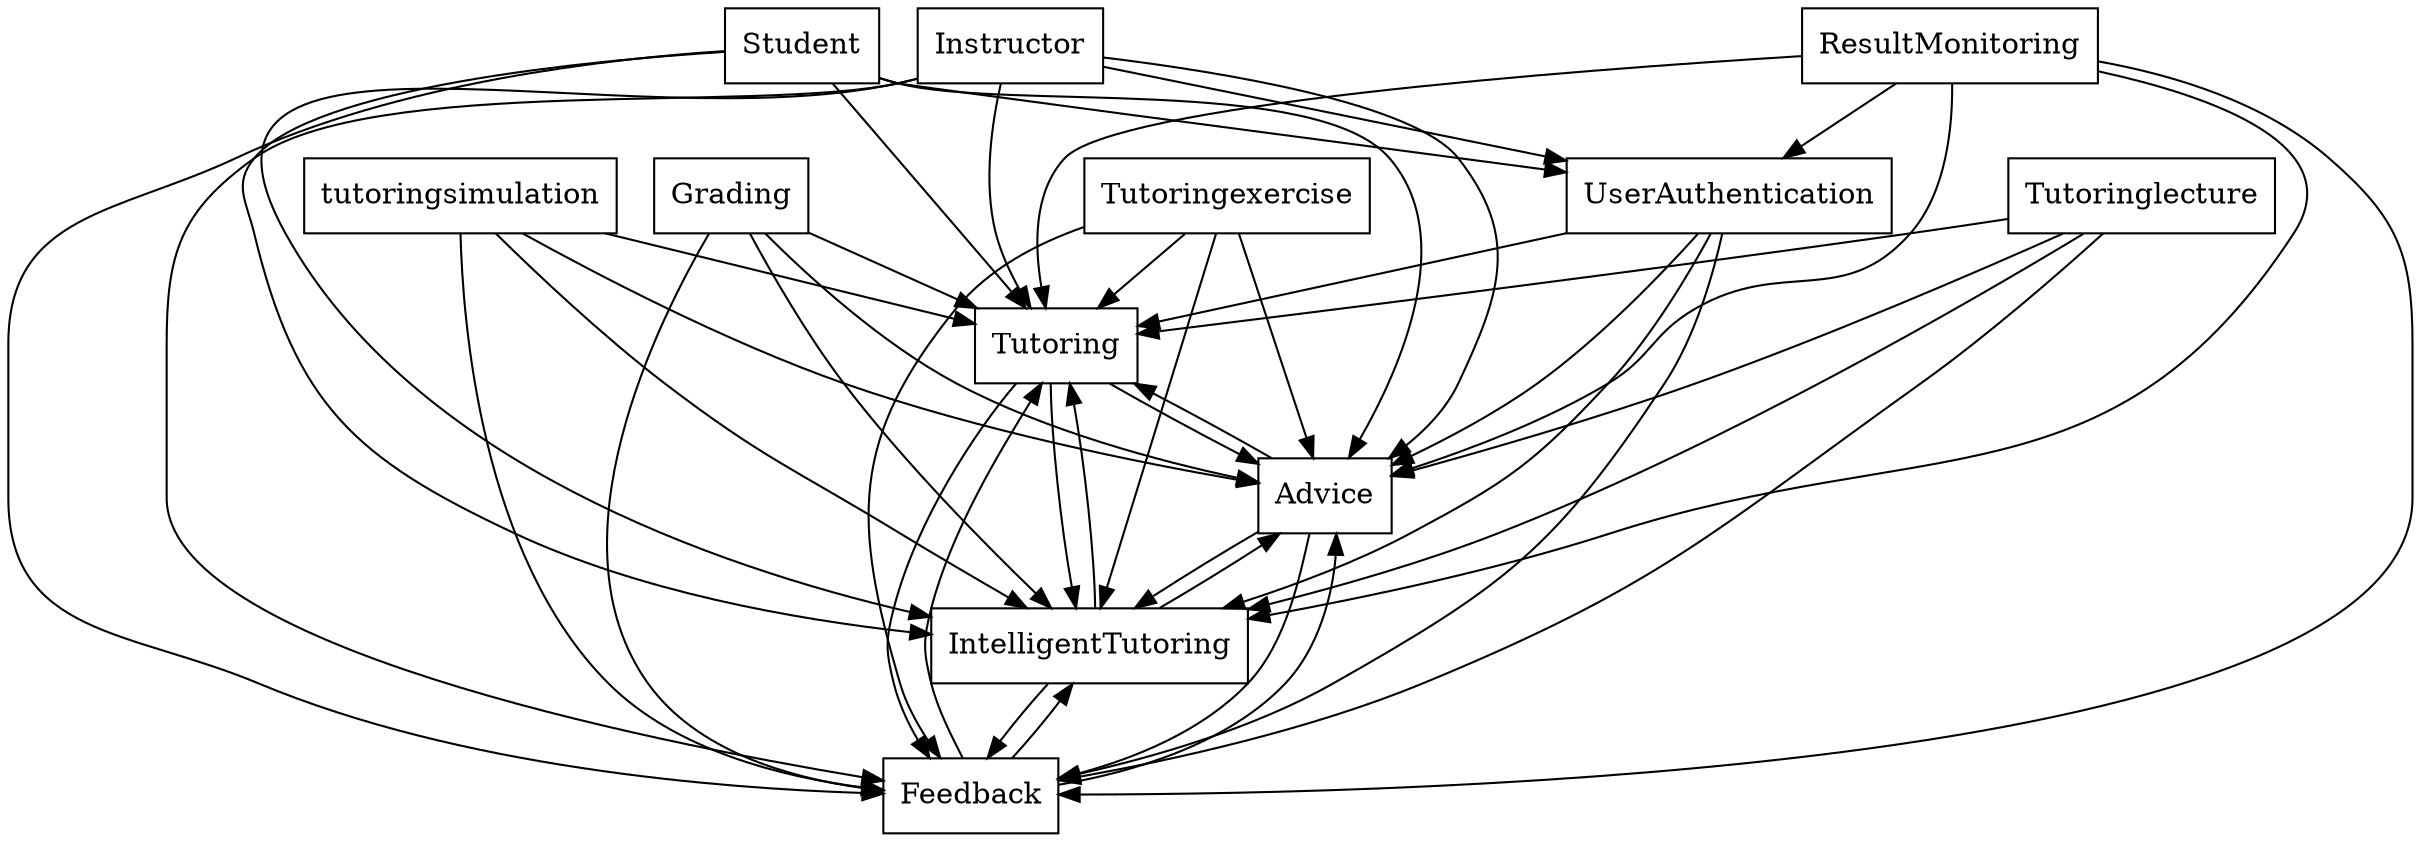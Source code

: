 digraph{
graph [rankdir=TB];
node [shape=box];
edge [arrowhead=normal];
0[label="Student",]
1[label="Tutoringexercise",]
2[label="Grading",]
3[label="Tutoring",]
4[label="tutoringsimulation",]
5[label="Advice",]
6[label="Feedback",]
7[label="ResultMonitoring",]
8[label="Instructor",]
9[label="Tutoringlecture",]
10[label="UserAuthentication",]
11[label="IntelligentTutoring",]
0->3[label="",]
0->5[label="",]
0->6[label="",]
0->10[label="",]
0->11[label="",]
1->3[label="",]
1->5[label="",]
1->6[label="",]
1->11[label="",]
2->3[label="",]
2->5[label="",]
2->6[label="",]
2->11[label="",]
3->5[label="",]
3->6[label="",]
3->11[label="",]
4->3[label="",]
4->5[label="",]
4->6[label="",]
4->11[label="",]
5->3[label="",]
5->6[label="",]
5->11[label="",]
6->3[label="",]
6->5[label="",]
6->11[label="",]
7->3[label="",]
7->5[label="",]
7->6[label="",]
7->10[label="",]
7->11[label="",]
8->3[label="",]
8->5[label="",]
8->6[label="",]
8->10[label="",]
8->11[label="",]
9->3[label="",]
9->5[label="",]
9->6[label="",]
9->11[label="",]
10->3[label="",]
10->5[label="",]
10->6[label="",]
10->11[label="",]
11->3[label="",]
11->5[label="",]
11->6[label="",]
}
